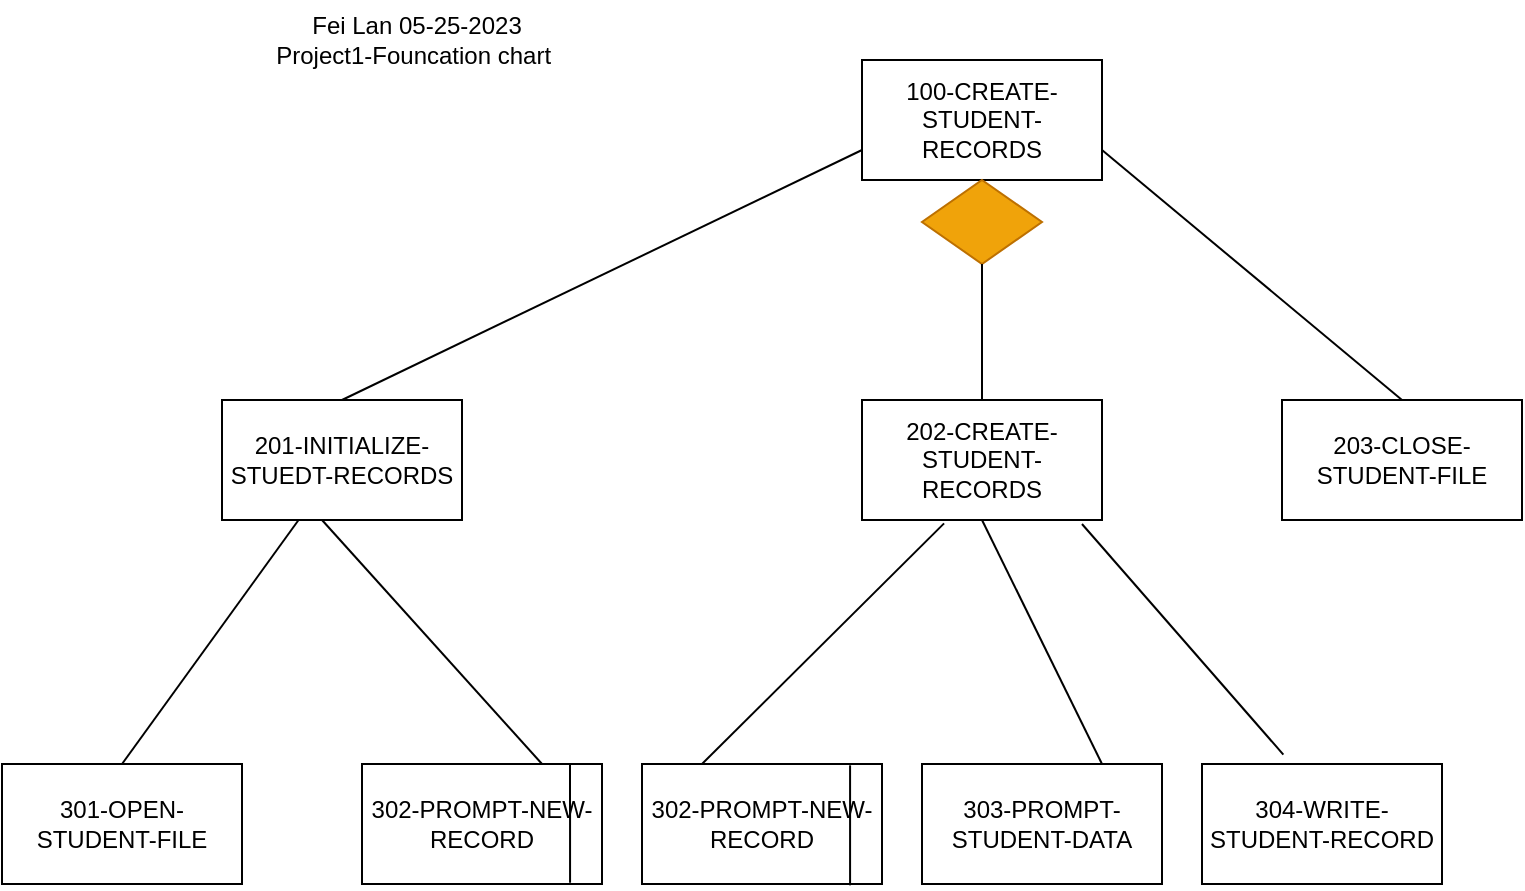 <mxfile version="21.2.8" type="device">
  <diagram id="C5RBs43oDa-KdzZeNtuy" name="Page-1">
    <mxGraphModel dx="1607" dy="504" grid="1" gridSize="10" guides="1" tooltips="1" connect="1" arrows="1" fold="1" page="1" pageScale="1" pageWidth="827" pageHeight="1169" math="0" shadow="0">
      <root>
        <mxCell id="WIyWlLk6GJQsqaUBKTNV-0" />
        <mxCell id="WIyWlLk6GJQsqaUBKTNV-1" parent="WIyWlLk6GJQsqaUBKTNV-0" />
        <mxCell id="-CTGaLdlO_Sxg-jhGEpD-0" value="100-CREATE-STUDENT-RECORDS" style="rounded=0;whiteSpace=wrap;html=1;" parent="WIyWlLk6GJQsqaUBKTNV-1" vertex="1">
          <mxGeometry x="-380" y="290" width="120" height="60" as="geometry" />
        </mxCell>
        <mxCell id="-CTGaLdlO_Sxg-jhGEpD-1" value="203-CLOSE-STUDENT-FILE" style="rounded=0;whiteSpace=wrap;html=1;" parent="WIyWlLk6GJQsqaUBKTNV-1" vertex="1">
          <mxGeometry x="-170" y="460" width="120" height="60" as="geometry" />
        </mxCell>
        <mxCell id="-CTGaLdlO_Sxg-jhGEpD-2" value="302-PROMPT-NEW-RECORD" style="rounded=0;whiteSpace=wrap;html=1;" parent="WIyWlLk6GJQsqaUBKTNV-1" vertex="1">
          <mxGeometry x="-490" y="642" width="120" height="60" as="geometry" />
        </mxCell>
        <mxCell id="-CTGaLdlO_Sxg-jhGEpD-3" value="302-PROMPT-NEW-RECORD" style="rounded=0;whiteSpace=wrap;html=1;" parent="WIyWlLk6GJQsqaUBKTNV-1" vertex="1">
          <mxGeometry x="-630" y="642" width="120" height="60" as="geometry" />
        </mxCell>
        <mxCell id="-CTGaLdlO_Sxg-jhGEpD-4" value="202-CREATE-STUDENT-RECORDS" style="rounded=0;whiteSpace=wrap;html=1;" parent="WIyWlLk6GJQsqaUBKTNV-1" vertex="1">
          <mxGeometry x="-380" y="460" width="120" height="60" as="geometry" />
        </mxCell>
        <mxCell id="-CTGaLdlO_Sxg-jhGEpD-6" value="303-PROMPT-STUDENT-DATA" style="rounded=0;whiteSpace=wrap;html=1;" parent="WIyWlLk6GJQsqaUBKTNV-1" vertex="1">
          <mxGeometry x="-350" y="642" width="120" height="60" as="geometry" />
        </mxCell>
        <mxCell id="-CTGaLdlO_Sxg-jhGEpD-8" value="301-OPEN-STUDENT-FILE" style="rounded=0;whiteSpace=wrap;html=1;" parent="WIyWlLk6GJQsqaUBKTNV-1" vertex="1">
          <mxGeometry x="-810" y="642" width="120" height="60" as="geometry" />
        </mxCell>
        <mxCell id="-CTGaLdlO_Sxg-jhGEpD-9" value="304-WRITE-STUDENT-RECORD" style="rounded=0;whiteSpace=wrap;html=1;" parent="WIyWlLk6GJQsqaUBKTNV-1" vertex="1">
          <mxGeometry x="-210" y="642" width="120" height="60" as="geometry" />
        </mxCell>
        <mxCell id="-CTGaLdlO_Sxg-jhGEpD-10" value="" style="endArrow=none;html=1;rounded=0;entryX=0.5;entryY=1;entryDx=0;entryDy=0;exitX=0.5;exitY=0;exitDx=0;exitDy=0;" parent="WIyWlLk6GJQsqaUBKTNV-1" source="-CTGaLdlO_Sxg-jhGEpD-41" target="-CTGaLdlO_Sxg-jhGEpD-0" edge="1">
          <mxGeometry width="50" height="50" relative="1" as="geometry">
            <mxPoint x="-390" y="562" as="sourcePoint" />
            <mxPoint x="-340" y="512" as="targetPoint" />
          </mxGeometry>
        </mxCell>
        <mxCell id="-CTGaLdlO_Sxg-jhGEpD-11" value="" style="endArrow=none;html=1;rounded=0;entryX=0.342;entryY=1.028;entryDx=0;entryDy=0;entryPerimeter=0;exitX=0.25;exitY=0;exitDx=0;exitDy=0;" parent="WIyWlLk6GJQsqaUBKTNV-1" source="-CTGaLdlO_Sxg-jhGEpD-2" target="-CTGaLdlO_Sxg-jhGEpD-4" edge="1">
          <mxGeometry width="50" height="50" relative="1" as="geometry">
            <mxPoint x="-390" y="552" as="sourcePoint" />
            <mxPoint x="-340" y="512" as="targetPoint" />
            <Array as="points" />
          </mxGeometry>
        </mxCell>
        <mxCell id="-CTGaLdlO_Sxg-jhGEpD-12" value="" style="endArrow=none;html=1;rounded=0;entryX=0.5;entryY=1;entryDx=0;entryDy=0;exitX=0.75;exitY=0;exitDx=0;exitDy=0;" parent="WIyWlLk6GJQsqaUBKTNV-1" source="-CTGaLdlO_Sxg-jhGEpD-6" target="-CTGaLdlO_Sxg-jhGEpD-4" edge="1">
          <mxGeometry width="50" height="50" relative="1" as="geometry">
            <mxPoint x="-240" y="642" as="sourcePoint" />
            <mxPoint x="-340" y="512" as="targetPoint" />
          </mxGeometry>
        </mxCell>
        <mxCell id="-CTGaLdlO_Sxg-jhGEpD-30" value="" style="endArrow=none;html=1;rounded=0;entryX=0.5;entryY=0;entryDx=0;entryDy=0;" parent="WIyWlLk6GJQsqaUBKTNV-1" source="-CTGaLdlO_Sxg-jhGEpD-46" target="-CTGaLdlO_Sxg-jhGEpD-8" edge="1">
          <mxGeometry width="50" height="50" relative="1" as="geometry">
            <mxPoint x="-680" y="482" as="sourcePoint" />
            <mxPoint x="-530" y="412" as="targetPoint" />
          </mxGeometry>
        </mxCell>
        <mxCell id="-CTGaLdlO_Sxg-jhGEpD-38" value="" style="endArrow=none;html=1;rounded=0;entryX=0.867;entryY=0.989;entryDx=0;entryDy=0;entryPerimeter=0;" parent="WIyWlLk6GJQsqaUBKTNV-1" target="-CTGaLdlO_Sxg-jhGEpD-3" edge="1">
          <mxGeometry width="50" height="50" relative="1" as="geometry">
            <mxPoint x="-526" y="642" as="sourcePoint" />
            <mxPoint x="-520" y="692" as="targetPoint" />
          </mxGeometry>
        </mxCell>
        <mxCell id="-CTGaLdlO_Sxg-jhGEpD-41" value="" style="rhombus;whiteSpace=wrap;html=1;fillColor=#f0a30a;strokeColor=#BD7000;fontColor=#000000;" parent="WIyWlLk6GJQsqaUBKTNV-1" vertex="1">
          <mxGeometry x="-350" y="350" width="60" height="42" as="geometry" />
        </mxCell>
        <mxCell id="-CTGaLdlO_Sxg-jhGEpD-44" value="" style="endArrow=none;html=1;rounded=0;entryX=0.5;entryY=1;entryDx=0;entryDy=0;exitX=0.5;exitY=0;exitDx=0;exitDy=0;" parent="WIyWlLk6GJQsqaUBKTNV-1" source="-CTGaLdlO_Sxg-jhGEpD-4" target="-CTGaLdlO_Sxg-jhGEpD-41" edge="1">
          <mxGeometry width="50" height="50" relative="1" as="geometry">
            <mxPoint x="-550" y="522" as="sourcePoint" />
            <mxPoint x="-500" y="472" as="targetPoint" />
          </mxGeometry>
        </mxCell>
        <mxCell id="-CTGaLdlO_Sxg-jhGEpD-48" value="" style="endArrow=none;html=1;rounded=0;exitX=0.75;exitY=0;exitDx=0;exitDy=0;" parent="WIyWlLk6GJQsqaUBKTNV-1" source="-CTGaLdlO_Sxg-jhGEpD-3" edge="1">
          <mxGeometry width="50" height="50" relative="1" as="geometry">
            <mxPoint x="-580" y="670" as="sourcePoint" />
            <mxPoint x="-650" y="520" as="targetPoint" />
          </mxGeometry>
        </mxCell>
        <mxCell id="-CTGaLdlO_Sxg-jhGEpD-51" value="" style="endArrow=none;html=1;rounded=0;entryX=0.25;entryY=0;entryDx=0;entryDy=0;" parent="WIyWlLk6GJQsqaUBKTNV-1" target="-CTGaLdlO_Sxg-jhGEpD-46" edge="1">
          <mxGeometry width="50" height="50" relative="1" as="geometry">
            <mxPoint x="-680" y="482" as="sourcePoint" />
            <mxPoint x="-820" y="632" as="targetPoint" />
          </mxGeometry>
        </mxCell>
        <mxCell id="-CTGaLdlO_Sxg-jhGEpD-46" value="201-INITIALIZE-STUEDT-RECORDS" style="rounded=0;whiteSpace=wrap;html=1;" parent="WIyWlLk6GJQsqaUBKTNV-1" vertex="1">
          <mxGeometry x="-700" y="460" width="120" height="60" as="geometry" />
        </mxCell>
        <mxCell id="-CTGaLdlO_Sxg-jhGEpD-53" value="" style="endArrow=none;html=1;rounded=0;entryX=0;entryY=0.75;entryDx=0;entryDy=0;exitX=0.5;exitY=0;exitDx=0;exitDy=0;" parent="WIyWlLk6GJQsqaUBKTNV-1" source="-CTGaLdlO_Sxg-jhGEpD-46" target="-CTGaLdlO_Sxg-jhGEpD-0" edge="1">
          <mxGeometry width="50" height="50" relative="1" as="geometry">
            <mxPoint x="-620" y="452" as="sourcePoint" />
            <mxPoint x="-360" y="512" as="targetPoint" />
            <Array as="points" />
          </mxGeometry>
        </mxCell>
        <mxCell id="-CTGaLdlO_Sxg-jhGEpD-55" value="Fei Lan 05-25-2023&lt;br&gt;Project1-Founcation chart&amp;nbsp;" style="text;html=1;align=center;verticalAlign=middle;resizable=0;points=[];autosize=1;strokeColor=none;fillColor=none;" parent="WIyWlLk6GJQsqaUBKTNV-1" vertex="1">
          <mxGeometry x="-683" y="260" width="160" height="40" as="geometry" />
        </mxCell>
        <mxCell id="-CTGaLdlO_Sxg-jhGEpD-58" value="" style="endArrow=none;html=1;rounded=0;entryX=1;entryY=0.75;entryDx=0;entryDy=0;exitX=0.5;exitY=0;exitDx=0;exitDy=0;" parent="WIyWlLk6GJQsqaUBKTNV-1" source="-CTGaLdlO_Sxg-jhGEpD-1" target="-CTGaLdlO_Sxg-jhGEpD-0" edge="1">
          <mxGeometry width="50" height="50" relative="1" as="geometry">
            <mxPoint x="-60" y="472" as="sourcePoint" />
            <mxPoint x="-300" y="482" as="targetPoint" />
          </mxGeometry>
        </mxCell>
        <mxCell id="-CTGaLdlO_Sxg-jhGEpD-61" value="" style="endArrow=none;html=1;rounded=0;entryX=0.339;entryY=-0.078;entryDx=0;entryDy=0;entryPerimeter=0;" parent="WIyWlLk6GJQsqaUBKTNV-1" target="-CTGaLdlO_Sxg-jhGEpD-9" edge="1">
          <mxGeometry width="50" height="50" relative="1" as="geometry">
            <mxPoint x="-270" y="522" as="sourcePoint" />
            <mxPoint x="-311" y="650" as="targetPoint" />
          </mxGeometry>
        </mxCell>
        <mxCell id="-CTGaLdlO_Sxg-jhGEpD-63" value="" style="endArrow=none;html=1;rounded=0;exitX=0.867;exitY=0.011;exitDx=0;exitDy=0;exitPerimeter=0;entryX=0.867;entryY=1.011;entryDx=0;entryDy=0;entryPerimeter=0;" parent="WIyWlLk6GJQsqaUBKTNV-1" source="-CTGaLdlO_Sxg-jhGEpD-2" target="-CTGaLdlO_Sxg-jhGEpD-2" edge="1">
          <mxGeometry width="50" height="50" relative="1" as="geometry">
            <mxPoint x="-370" y="612" as="sourcePoint" />
            <mxPoint x="-320" y="562" as="targetPoint" />
          </mxGeometry>
        </mxCell>
      </root>
    </mxGraphModel>
  </diagram>
</mxfile>

